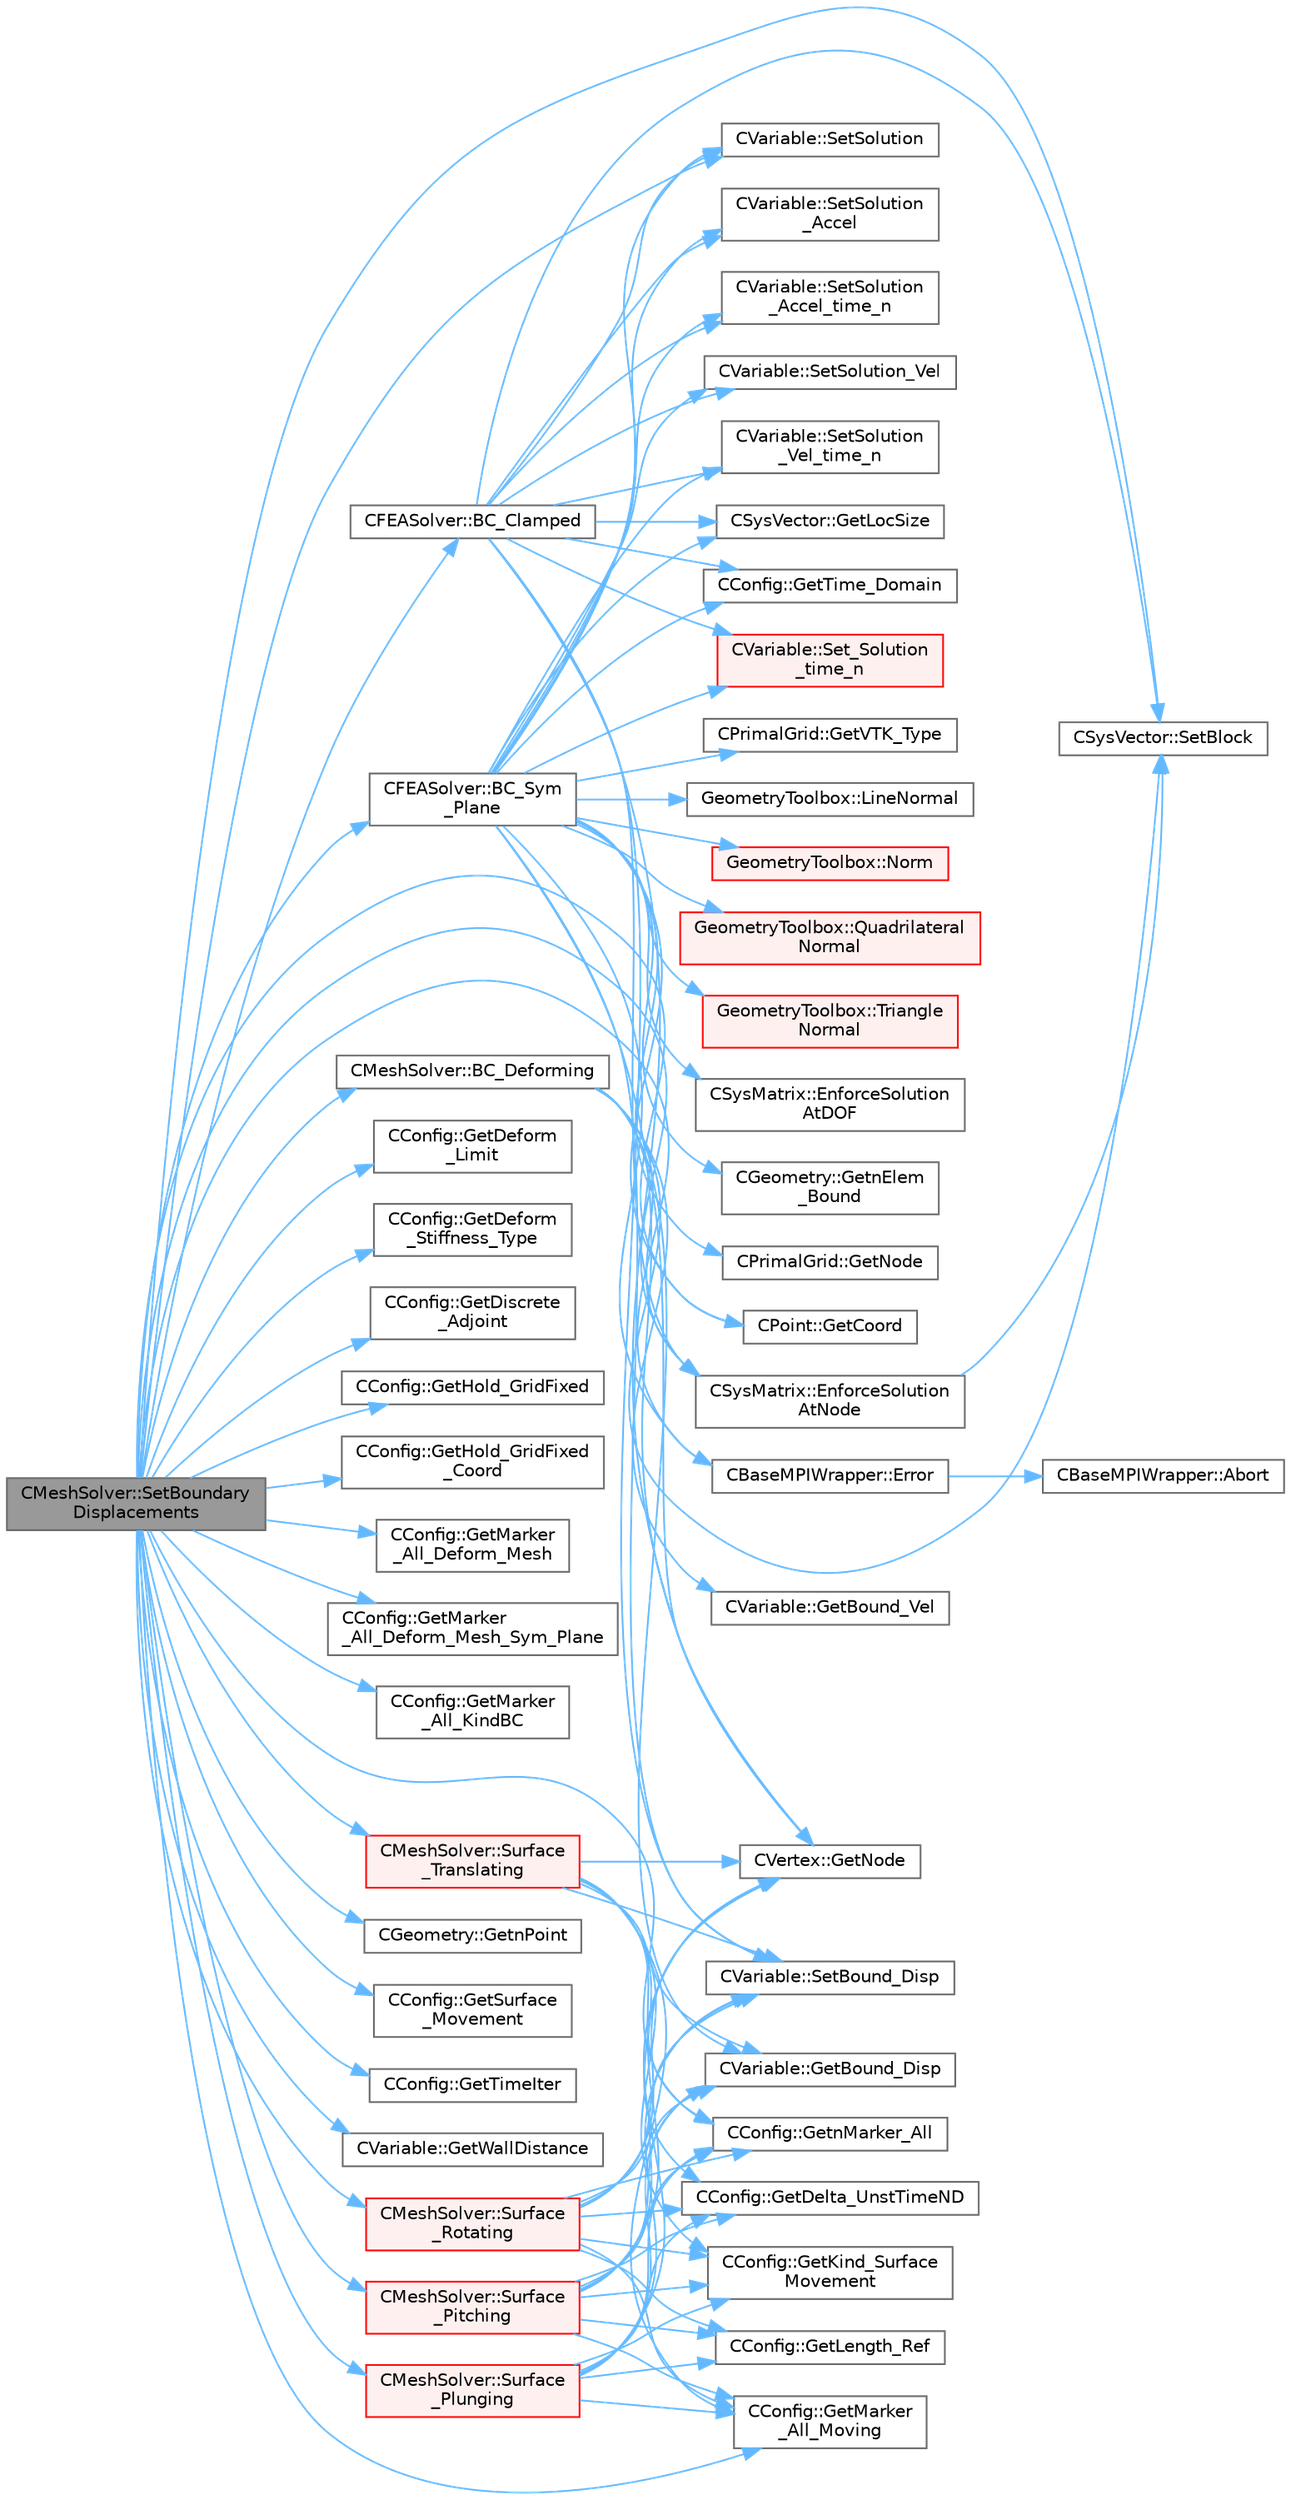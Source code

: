 digraph "CMeshSolver::SetBoundaryDisplacements"
{
 // LATEX_PDF_SIZE
  bgcolor="transparent";
  edge [fontname=Helvetica,fontsize=10,labelfontname=Helvetica,labelfontsize=10];
  node [fontname=Helvetica,fontsize=10,shape=box,height=0.2,width=0.4];
  rankdir="LR";
  Node1 [id="Node000001",label="CMeshSolver::SetBoundary\lDisplacements",height=0.2,width=0.4,color="gray40", fillcolor="grey60", style="filled", fontcolor="black",tooltip="Check the boundary vertex that are going to be moved."];
  Node1 -> Node2 [id="edge1_Node000001_Node000002",color="steelblue1",style="solid",tooltip=" "];
  Node2 [id="Node000002",label="CFEASolver::BC_Clamped",height=0.2,width=0.4,color="grey40", fillcolor="white", style="filled",URL="$classCFEASolver.html#ad78fd5ac3d2e70c56f1b61ba6c9cb4eb",tooltip="Clamped boundary conditions."];
  Node2 -> Node3 [id="edge2_Node000002_Node000003",color="steelblue1",style="solid",tooltip=" "];
  Node3 [id="Node000003",label="CSysMatrix::EnforceSolution\lAtNode",height=0.2,width=0.4,color="grey40", fillcolor="white", style="filled",URL="$classCSysMatrix.html#a1bfdb06825f0165504b84aa68e918208",tooltip="Modifies this matrix (A) and a rhs vector (b) such that (A^-1 * b)_i = x_i."];
  Node3 -> Node4 [id="edge3_Node000003_Node000004",color="steelblue1",style="solid",tooltip=" "];
  Node4 [id="Node000004",label="CSysVector::SetBlock",height=0.2,width=0.4,color="grey40", fillcolor="white", style="filled",URL="$classCSysVector.html#acceb60ca98fa7ede9520adde322009eb",tooltip="Set \"block\" to the vector."];
  Node2 -> Node5 [id="edge4_Node000002_Node000005",color="steelblue1",style="solid",tooltip=" "];
  Node5 [id="Node000005",label="CSysVector::GetLocSize",height=0.2,width=0.4,color="grey40", fillcolor="white", style="filled",URL="$classCSysVector.html#a8350bcd4cff50b455ee26898ebb66afd",tooltip="return the number of local elements in the CSysVector"];
  Node2 -> Node6 [id="edge5_Node000002_Node000006",color="steelblue1",style="solid",tooltip=" "];
  Node6 [id="Node000006",label="CVertex::GetNode",height=0.2,width=0.4,color="grey40", fillcolor="white", style="filled",URL="$classCVertex.html#ad568da06e7191358d3a09a1bee71cdb5",tooltip="Get the node of the vertex."];
  Node2 -> Node7 [id="edge6_Node000002_Node000007",color="steelblue1",style="solid",tooltip=" "];
  Node7 [id="Node000007",label="CConfig::GetTime_Domain",height=0.2,width=0.4,color="grey40", fillcolor="white", style="filled",URL="$classCConfig.html#a85d2e3cf43b77c63642c40c235b853f3",tooltip="Check if the multizone problem is solved for time domain."];
  Node2 -> Node8 [id="edge7_Node000002_Node000008",color="steelblue1",style="solid",tooltip=" "];
  Node8 [id="Node000008",label="CVariable::Set_Solution\l_time_n",height=0.2,width=0.4,color="red", fillcolor="#FFF0F0", style="filled",URL="$classCVariable.html#abf55f051089ec13d9c0422ed3389a9dc",tooltip="Set the variable solution at time n."];
  Node2 -> Node4 [id="edge8_Node000002_Node000004",color="steelblue1",style="solid",tooltip=" "];
  Node2 -> Node12 [id="edge9_Node000002_Node000012",color="steelblue1",style="solid",tooltip=" "];
  Node12 [id="Node000012",label="CVariable::SetBound_Disp",height=0.2,width=0.4,color="grey40", fillcolor="white", style="filled",URL="$classCVariable.html#a840431a0403b4bddd0a99dbfdf365795",tooltip="A virtual member. Set the boundary displacement."];
  Node2 -> Node13 [id="edge10_Node000002_Node000013",color="steelblue1",style="solid",tooltip=" "];
  Node13 [id="Node000013",label="CVariable::SetSolution",height=0.2,width=0.4,color="grey40", fillcolor="white", style="filled",URL="$classCVariable.html#a22fbbd7bc6491672843000644a05c6a5",tooltip="Set the value of the solution, all variables."];
  Node2 -> Node14 [id="edge11_Node000002_Node000014",color="steelblue1",style="solid",tooltip=" "];
  Node14 [id="Node000014",label="CVariable::SetSolution\l_Accel",height=0.2,width=0.4,color="grey40", fillcolor="white", style="filled",URL="$classCVariable.html#af87029baec777039085fb1ff17ee9555",tooltip="Set the value of the acceleration (Structural Analysis)."];
  Node2 -> Node15 [id="edge12_Node000002_Node000015",color="steelblue1",style="solid",tooltip=" "];
  Node15 [id="Node000015",label="CVariable::SetSolution\l_Accel_time_n",height=0.2,width=0.4,color="grey40", fillcolor="white", style="filled",URL="$classCVariable.html#a3448962f8d6a3867336dd139d552b225",tooltip="Set the value of the acceleration (Structural Analysis) at time n."];
  Node2 -> Node16 [id="edge13_Node000002_Node000016",color="steelblue1",style="solid",tooltip=" "];
  Node16 [id="Node000016",label="CVariable::SetSolution_Vel",height=0.2,width=0.4,color="grey40", fillcolor="white", style="filled",URL="$classCVariable.html#a5c1430d98acd399f1371f23e6fae053f",tooltip="Set the value of the velocity (Structural Analysis)."];
  Node2 -> Node17 [id="edge14_Node000002_Node000017",color="steelblue1",style="solid",tooltip=" "];
  Node17 [id="Node000017",label="CVariable::SetSolution\l_Vel_time_n",height=0.2,width=0.4,color="grey40", fillcolor="white", style="filled",URL="$classCVariable.html#a889d87f62b6ffa72ca8b3f7cec792753",tooltip="Set the value of the velocity (Structural Analysis) at time n."];
  Node1 -> Node18 [id="edge15_Node000001_Node000018",color="steelblue1",style="solid",tooltip=" "];
  Node18 [id="Node000018",label="CMeshSolver::BC_Deforming",height=0.2,width=0.4,color="grey40", fillcolor="white", style="filled",URL="$classCMeshSolver.html#a07023f506e40c4d1cd11336715eb8840",tooltip="Apply forced displacement boundary conditions."];
  Node18 -> Node3 [id="edge16_Node000018_Node000003",color="steelblue1",style="solid",tooltip=" "];
  Node18 -> Node19 [id="edge17_Node000018_Node000019",color="steelblue1",style="solid",tooltip=" "];
  Node19 [id="Node000019",label="CVariable::GetBound_Disp",height=0.2,width=0.4,color="grey40", fillcolor="white", style="filled",URL="$classCVariable.html#a7e382eae45700e5c1e8973292c08f128",tooltip="A virtual member. Get the value of the displacement imposed at the boundary."];
  Node18 -> Node20 [id="edge18_Node000018_Node000020",color="steelblue1",style="solid",tooltip=" "];
  Node20 [id="Node000020",label="CVariable::GetBound_Vel",height=0.2,width=0.4,color="grey40", fillcolor="white", style="filled",URL="$classCVariable.html#aa5588fed1cc85f29d66827238bfe7502",tooltip="A virtual member. Get the value of the velocity imposed at the boundary."];
  Node18 -> Node6 [id="edge19_Node000018_Node000006",color="steelblue1",style="solid",tooltip=" "];
  Node18 -> Node4 [id="edge20_Node000018_Node000004",color="steelblue1",style="solid",tooltip=" "];
  Node1 -> Node21 [id="edge21_Node000001_Node000021",color="steelblue1",style="solid",tooltip=" "];
  Node21 [id="Node000021",label="CFEASolver::BC_Sym\l_Plane",height=0.2,width=0.4,color="grey40", fillcolor="white", style="filled",URL="$classCFEASolver.html#af0a805865c44d83408700f36050555ab",tooltip="Symmetry boundary conditions."];
  Node21 -> Node22 [id="edge22_Node000021_Node000022",color="steelblue1",style="solid",tooltip=" "];
  Node22 [id="Node000022",label="CSysMatrix::EnforceSolution\lAtDOF",height=0.2,width=0.4,color="grey40", fillcolor="white", style="filled",URL="$classCSysMatrix.html#a29af75953ba8c52e236b2a27fb7d0d60",tooltip="Version of EnforceSolutionAtNode for a single degree of freedom."];
  Node21 -> Node23 [id="edge23_Node000021_Node000023",color="steelblue1",style="solid",tooltip=" "];
  Node23 [id="Node000023",label="CBaseMPIWrapper::Error",height=0.2,width=0.4,color="grey40", fillcolor="white", style="filled",URL="$classCBaseMPIWrapper.html#a04457c47629bda56704e6a8804833eeb",tooltip=" "];
  Node23 -> Node24 [id="edge24_Node000023_Node000024",color="steelblue1",style="solid",tooltip=" "];
  Node24 [id="Node000024",label="CBaseMPIWrapper::Abort",height=0.2,width=0.4,color="grey40", fillcolor="white", style="filled",URL="$classCBaseMPIWrapper.html#af7297d861dca86b45cf561b6ab642e8f",tooltip=" "];
  Node21 -> Node25 [id="edge25_Node000021_Node000025",color="steelblue1",style="solid",tooltip=" "];
  Node25 [id="Node000025",label="CPoint::GetCoord",height=0.2,width=0.4,color="grey40", fillcolor="white", style="filled",URL="$classCPoint.html#ab16c29dd03911529cd73bf467c313179",tooltip="Get the coordinates dor the control volume."];
  Node21 -> Node5 [id="edge26_Node000021_Node000005",color="steelblue1",style="solid",tooltip=" "];
  Node21 -> Node26 [id="edge27_Node000021_Node000026",color="steelblue1",style="solid",tooltip=" "];
  Node26 [id="Node000026",label="CGeometry::GetnElem\l_Bound",height=0.2,width=0.4,color="grey40", fillcolor="white", style="filled",URL="$classCGeometry.html#a99963e6bd2e4a26d4562f7ea5e8b8873",tooltip="Get the number of boundary elements."];
  Node21 -> Node6 [id="edge28_Node000021_Node000006",color="steelblue1",style="solid",tooltip=" "];
  Node21 -> Node27 [id="edge29_Node000021_Node000027",color="steelblue1",style="solid",tooltip=" "];
  Node27 [id="Node000027",label="CPrimalGrid::GetNode",height=0.2,width=0.4,color="grey40", fillcolor="white", style="filled",URL="$classCPrimalGrid.html#a6353b89f5a8a3948cd475da6152bf077",tooltip="Get the nodes shared by the primal grid element."];
  Node21 -> Node7 [id="edge30_Node000021_Node000007",color="steelblue1",style="solid",tooltip=" "];
  Node21 -> Node28 [id="edge31_Node000021_Node000028",color="steelblue1",style="solid",tooltip=" "];
  Node28 [id="Node000028",label="CPrimalGrid::GetVTK_Type",height=0.2,width=0.4,color="grey40", fillcolor="white", style="filled",URL="$classCPrimalGrid.html#ad506ad8f97dd70d71c1ee6f407df4cf5",tooltip="Get VTK type."];
  Node21 -> Node29 [id="edge32_Node000021_Node000029",color="steelblue1",style="solid",tooltip=" "];
  Node29 [id="Node000029",label="GeometryToolbox::LineNormal",height=0.2,width=0.4,color="grey40", fillcolor="white", style="filled",URL="$group__GeometryToolbox.html#ga7079d2492b2934b5a8044b6576d35125",tooltip="Set U as the normal to a 2D line defined by coords[iPoint][iDim]."];
  Node21 -> Node30 [id="edge33_Node000021_Node000030",color="steelblue1",style="solid",tooltip=" "];
  Node30 [id="Node000030",label="GeometryToolbox::Norm",height=0.2,width=0.4,color="red", fillcolor="#FFF0F0", style="filled",URL="$group__GeometryToolbox.html#gad8b24e50333c9a8378f7abf18222f36a",tooltip=" "];
  Node21 -> Node34 [id="edge34_Node000021_Node000034",color="steelblue1",style="solid",tooltip=" "];
  Node34 [id="Node000034",label="GeometryToolbox::Quadrilateral\lNormal",height=0.2,width=0.4,color="red", fillcolor="#FFF0F0", style="filled",URL="$group__GeometryToolbox.html#ga33b6625a765eb24f27428949e1b1433e",tooltip="Normal vector of a quadrilateral, cross product of the two diagonals."];
  Node21 -> Node8 [id="edge35_Node000021_Node000008",color="steelblue1",style="solid",tooltip=" "];
  Node21 -> Node12 [id="edge36_Node000021_Node000012",color="steelblue1",style="solid",tooltip=" "];
  Node21 -> Node13 [id="edge37_Node000021_Node000013",color="steelblue1",style="solid",tooltip=" "];
  Node21 -> Node14 [id="edge38_Node000021_Node000014",color="steelblue1",style="solid",tooltip=" "];
  Node21 -> Node15 [id="edge39_Node000021_Node000015",color="steelblue1",style="solid",tooltip=" "];
  Node21 -> Node16 [id="edge40_Node000021_Node000016",color="steelblue1",style="solid",tooltip=" "];
  Node21 -> Node17 [id="edge41_Node000021_Node000017",color="steelblue1",style="solid",tooltip=" "];
  Node21 -> Node36 [id="edge42_Node000021_Node000036",color="steelblue1",style="solid",tooltip=" "];
  Node36 [id="Node000036",label="GeometryToolbox::Triangle\lNormal",height=0.2,width=0.4,color="red", fillcolor="#FFF0F0", style="filled",URL="$group__GeometryToolbox.html#gaaf49b2060e8b62e065637f257283d132",tooltip="Normal vector of a triangle, cross product of two sides."];
  Node1 -> Node3 [id="edge43_Node000001_Node000003",color="steelblue1",style="solid",tooltip=" "];
  Node1 -> Node23 [id="edge44_Node000001_Node000023",color="steelblue1",style="solid",tooltip=" "];
  Node1 -> Node25 [id="edge45_Node000001_Node000025",color="steelblue1",style="solid",tooltip=" "];
  Node1 -> Node37 [id="edge46_Node000001_Node000037",color="steelblue1",style="solid",tooltip=" "];
  Node37 [id="Node000037",label="CConfig::GetDeform\l_Limit",height=0.2,width=0.4,color="grey40", fillcolor="white", style="filled",URL="$classCConfig.html#adb9de8e548ff3a7620b74549b4186497",tooltip="Get limit for the volumetric deformation."];
  Node1 -> Node38 [id="edge47_Node000001_Node000038",color="steelblue1",style="solid",tooltip=" "];
  Node38 [id="Node000038",label="CConfig::GetDeform\l_Stiffness_Type",height=0.2,width=0.4,color="grey40", fillcolor="white", style="filled",URL="$classCConfig.html#ab62038a9661de64bfe3cf8c19eeb773a",tooltip="Get the type of stiffness to impose for FEA mesh deformation."];
  Node1 -> Node39 [id="edge48_Node000001_Node000039",color="steelblue1",style="solid",tooltip=" "];
  Node39 [id="Node000039",label="CConfig::GetDiscrete\l_Adjoint",height=0.2,width=0.4,color="grey40", fillcolor="white", style="filled",URL="$classCConfig.html#ab3928c4e6debcf50dcd0d38985f6980c",tooltip="Get the indicator whether we are solving an discrete adjoint problem."];
  Node1 -> Node40 [id="edge49_Node000001_Node000040",color="steelblue1",style="solid",tooltip=" "];
  Node40 [id="Node000040",label="CConfig::GetHold_GridFixed",height=0.2,width=0.4,color="grey40", fillcolor="white", style="filled",URL="$classCConfig.html#a1385bb65c3bdf5e02dc50cf2463aa6e4",tooltip="Provides information about the the nodes that are going to be moved on a deformation volumetric grid ..."];
  Node1 -> Node41 [id="edge50_Node000001_Node000041",color="steelblue1",style="solid",tooltip=" "];
  Node41 [id="Node000041",label="CConfig::GetHold_GridFixed\l_Coord",height=0.2,width=0.4,color="grey40", fillcolor="white", style="filled",URL="$classCConfig.html#a4de3d10d58d7d49e8bae617aea934cff",tooltip="Get the coordinates where of the box where the grid is going to be deformed."];
  Node1 -> Node42 [id="edge51_Node000001_Node000042",color="steelblue1",style="solid",tooltip=" "];
  Node42 [id="Node000042",label="CConfig::GetMarker\l_All_Deform_Mesh",height=0.2,width=0.4,color="grey40", fillcolor="white", style="filled",URL="$classCConfig.html#af2b7f4beda04f2a41c9b922987a5df26",tooltip="Get whether marker val_marker is a DEFORM_MESH marker."];
  Node1 -> Node43 [id="edge52_Node000001_Node000043",color="steelblue1",style="solid",tooltip=" "];
  Node43 [id="Node000043",label="CConfig::GetMarker\l_All_Deform_Mesh_Sym_Plane",height=0.2,width=0.4,color="grey40", fillcolor="white", style="filled",URL="$classCConfig.html#a7a6483dd74e7c7e0020e0eeb4e0e0f6c",tooltip="Get whether marker val_marker is a DEFORM_MESH_SYM_PLANE marker."];
  Node1 -> Node44 [id="edge53_Node000001_Node000044",color="steelblue1",style="solid",tooltip=" "];
  Node44 [id="Node000044",label="CConfig::GetMarker\l_All_KindBC",height=0.2,width=0.4,color="grey40", fillcolor="white", style="filled",URL="$classCConfig.html#ae003cd8f406eaaa91849a774c9a20730",tooltip="Get the kind of boundary for each marker."];
  Node1 -> Node45 [id="edge54_Node000001_Node000045",color="steelblue1",style="solid",tooltip=" "];
  Node45 [id="Node000045",label="CConfig::GetMarker\l_All_Moving",height=0.2,width=0.4,color="grey40", fillcolor="white", style="filled",URL="$classCConfig.html#aa92e30407f9aaad234c7a557019cd3c5",tooltip="Get the motion information for a marker val_marker."];
  Node1 -> Node46 [id="edge55_Node000001_Node000046",color="steelblue1",style="solid",tooltip=" "];
  Node46 [id="Node000046",label="CConfig::GetnMarker_All",height=0.2,width=0.4,color="grey40", fillcolor="white", style="filled",URL="$classCConfig.html#a459dee039e618d21a5d78db61c221240",tooltip="Get the total number of boundary markers of the local process including send/receive domains."];
  Node1 -> Node47 [id="edge56_Node000001_Node000047",color="steelblue1",style="solid",tooltip=" "];
  Node47 [id="Node000047",label="CGeometry::GetnPoint",height=0.2,width=0.4,color="grey40", fillcolor="white", style="filled",URL="$classCGeometry.html#a275fb07cd99ab79d7a04b4862280169d",tooltip="Get number of points."];
  Node1 -> Node48 [id="edge57_Node000001_Node000048",color="steelblue1",style="solid",tooltip=" "];
  Node48 [id="Node000048",label="CConfig::GetSurface\l_Movement",height=0.2,width=0.4,color="grey40", fillcolor="white", style="filled",URL="$classCConfig.html#a7da84ee925f437bd635bead56d822df9",tooltip="Get information about deforming markers."];
  Node1 -> Node49 [id="edge58_Node000001_Node000049",color="steelblue1",style="solid",tooltip=" "];
  Node49 [id="Node000049",label="CConfig::GetTimeIter",height=0.2,width=0.4,color="grey40", fillcolor="white", style="filled",URL="$classCConfig.html#aec6051895c2e4f593a5c245104548b78",tooltip="Get the current time iteration number."];
  Node1 -> Node50 [id="edge59_Node000001_Node000050",color="steelblue1",style="solid",tooltip=" "];
  Node50 [id="Node000050",label="CVariable::GetWallDistance",height=0.2,width=0.4,color="grey40", fillcolor="white", style="filled",URL="$classCVariable.html#abdc1a0c3e8243f7c27980a5cb4a716df",tooltip="A virtual member. Get the value of the wall distance in reference coordinates."];
  Node1 -> Node4 [id="edge60_Node000001_Node000004",color="steelblue1",style="solid",tooltip=" "];
  Node1 -> Node13 [id="edge61_Node000001_Node000013",color="steelblue1",style="solid",tooltip=" "];
  Node1 -> Node51 [id="edge62_Node000001_Node000051",color="steelblue1",style="solid",tooltip=" "];
  Node51 [id="Node000051",label="CMeshSolver::Surface\l_Pitching",height=0.2,width=0.4,color="red", fillcolor="#FFF0F0", style="filled",URL="$classCMeshSolver.html#abfd3bd7eaf4b02cce6d682e241ac291b",tooltip="Pitching definition for deforming mesh."];
  Node51 -> Node19 [id="edge63_Node000051_Node000019",color="steelblue1",style="solid",tooltip=" "];
  Node51 -> Node52 [id="edge64_Node000051_Node000052",color="steelblue1",style="solid",tooltip=" "];
  Node52 [id="Node000052",label="CConfig::GetDelta_UnstTimeND",height=0.2,width=0.4,color="grey40", fillcolor="white", style="filled",URL="$classCConfig.html#a0acfef8e480970316e9e672eacd59e9b",tooltip="If we are prforming an unsteady simulation, there is only one value of the time step for the complete..."];
  Node51 -> Node53 [id="edge65_Node000051_Node000053",color="steelblue1",style="solid",tooltip=" "];
  Node53 [id="Node000053",label="CConfig::GetKind_Surface\lMovement",height=0.2,width=0.4,color="grey40", fillcolor="white", style="filled",URL="$classCConfig.html#af6d2475154c130e1671accace67efb33",tooltip="Get the type of surface motion."];
  Node51 -> Node54 [id="edge66_Node000051_Node000054",color="steelblue1",style="solid",tooltip=" "];
  Node54 [id="Node000054",label="CConfig::GetLength_Ref",height=0.2,width=0.4,color="grey40", fillcolor="white", style="filled",URL="$classCConfig.html#a4c1facfb47bc3aee60dc92a350f0a82d",tooltip="Get the value of the reference length for non-dimensionalization. This value should always be 1 inter..."];
  Node51 -> Node45 [id="edge67_Node000051_Node000045",color="steelblue1",style="solid",tooltip=" "];
  Node51 -> Node46 [id="edge68_Node000051_Node000046",color="steelblue1",style="solid",tooltip=" "];
  Node51 -> Node6 [id="edge69_Node000051_Node000006",color="steelblue1",style="solid",tooltip=" "];
  Node51 -> Node12 [id="edge70_Node000051_Node000012",color="steelblue1",style="solid",tooltip=" "];
  Node1 -> Node66 [id="edge71_Node000001_Node000066",color="steelblue1",style="solid",tooltip=" "];
  Node66 [id="Node000066",label="CMeshSolver::Surface\l_Plunging",height=0.2,width=0.4,color="red", fillcolor="#FFF0F0", style="filled",URL="$classCMeshSolver.html#a6afb12904c07abdff7bb2c44af692a2d",tooltip="Plunging definition for deforming mesh."];
  Node66 -> Node19 [id="edge72_Node000066_Node000019",color="steelblue1",style="solid",tooltip=" "];
  Node66 -> Node52 [id="edge73_Node000066_Node000052",color="steelblue1",style="solid",tooltip=" "];
  Node66 -> Node53 [id="edge74_Node000066_Node000053",color="steelblue1",style="solid",tooltip=" "];
  Node66 -> Node54 [id="edge75_Node000066_Node000054",color="steelblue1",style="solid",tooltip=" "];
  Node66 -> Node45 [id="edge76_Node000066_Node000045",color="steelblue1",style="solid",tooltip=" "];
  Node66 -> Node46 [id="edge77_Node000066_Node000046",color="steelblue1",style="solid",tooltip=" "];
  Node66 -> Node6 [id="edge78_Node000066_Node000006",color="steelblue1",style="solid",tooltip=" "];
  Node66 -> Node12 [id="edge79_Node000066_Node000012",color="steelblue1",style="solid",tooltip=" "];
  Node1 -> Node78 [id="edge80_Node000001_Node000078",color="steelblue1",style="solid",tooltip=" "];
  Node78 [id="Node000078",label="CMeshSolver::Surface\l_Rotating",height=0.2,width=0.4,color="red", fillcolor="#FFF0F0", style="filled",URL="$classCMeshSolver.html#a55e7273d94df5b31b173972f61dbe47e",tooltip="Rotating definition for deforming mesh."];
  Node78 -> Node19 [id="edge81_Node000078_Node000019",color="steelblue1",style="solid",tooltip=" "];
  Node78 -> Node52 [id="edge82_Node000078_Node000052",color="steelblue1",style="solid",tooltip=" "];
  Node78 -> Node53 [id="edge83_Node000078_Node000053",color="steelblue1",style="solid",tooltip=" "];
  Node78 -> Node54 [id="edge84_Node000078_Node000054",color="steelblue1",style="solid",tooltip=" "];
  Node78 -> Node45 [id="edge85_Node000078_Node000045",color="steelblue1",style="solid",tooltip=" "];
  Node78 -> Node46 [id="edge86_Node000078_Node000046",color="steelblue1",style="solid",tooltip=" "];
  Node78 -> Node6 [id="edge87_Node000078_Node000006",color="steelblue1",style="solid",tooltip=" "];
  Node78 -> Node12 [id="edge88_Node000078_Node000012",color="steelblue1",style="solid",tooltip=" "];
  Node1 -> Node80 [id="edge89_Node000001_Node000080",color="steelblue1",style="solid",tooltip=" "];
  Node80 [id="Node000080",label="CMeshSolver::Surface\l_Translating",height=0.2,width=0.4,color="red", fillcolor="#FFF0F0", style="filled",URL="$classCMeshSolver.html#a6fbd13b364179305341daa23c491a82f",tooltip="Translating definition for deforming mesh."];
  Node80 -> Node19 [id="edge90_Node000080_Node000019",color="steelblue1",style="solid",tooltip=" "];
  Node80 -> Node52 [id="edge91_Node000080_Node000052",color="steelblue1",style="solid",tooltip=" "];
  Node80 -> Node53 [id="edge92_Node000080_Node000053",color="steelblue1",style="solid",tooltip=" "];
  Node80 -> Node45 [id="edge93_Node000080_Node000045",color="steelblue1",style="solid",tooltip=" "];
  Node80 -> Node46 [id="edge94_Node000080_Node000046",color="steelblue1",style="solid",tooltip=" "];
  Node80 -> Node6 [id="edge95_Node000080_Node000006",color="steelblue1",style="solid",tooltip=" "];
  Node80 -> Node12 [id="edge96_Node000080_Node000012",color="steelblue1",style="solid",tooltip=" "];
}
